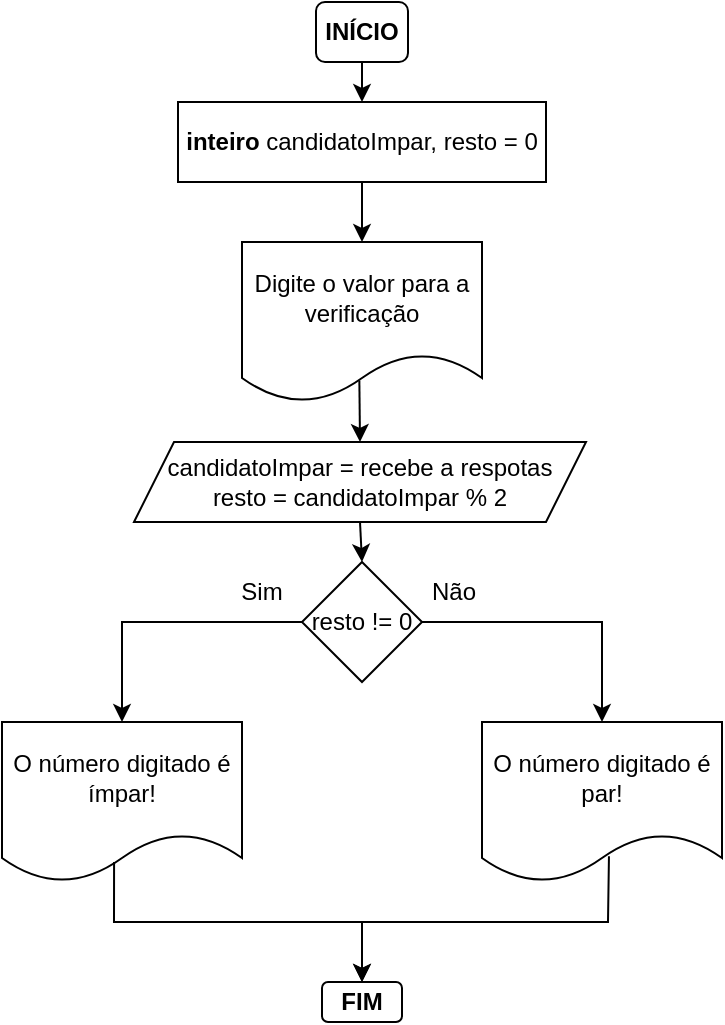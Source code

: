 <mxfile version="24.7.6">
  <diagram id="AShRuDKvXUpA72YWP4Kr" name="Page-1">
    <mxGraphModel dx="756" dy="379" grid="1" gridSize="10" guides="1" tooltips="1" connect="1" arrows="1" fold="1" page="1" pageScale="1" pageWidth="827" pageHeight="1169" math="0" shadow="0">
      <root>
        <mxCell id="0" />
        <mxCell id="1" parent="0" />
        <mxCell id="BXyJfayDT3r1rnAzf_f8-1" value="&lt;b&gt;INÍCIO&lt;/b&gt;" style="rounded=1;whiteSpace=wrap;html=1;" parent="1" vertex="1">
          <mxGeometry x="391" y="40" width="46" height="30" as="geometry" />
        </mxCell>
        <mxCell id="BXyJfayDT3r1rnAzf_f8-3" value="&lt;b&gt;inteiro &lt;/b&gt;candidatoImpar, resto = 0" style="rounded=0;whiteSpace=wrap;html=1;" parent="1" vertex="1">
          <mxGeometry x="322" y="90" width="184" height="40" as="geometry" />
        </mxCell>
        <mxCell id="BXyJfayDT3r1rnAzf_f8-4" value="Digite o valor para a verificação" style="shape=document;whiteSpace=wrap;html=1;boundedLbl=1;" parent="1" vertex="1">
          <mxGeometry x="354" y="160" width="120" height="80" as="geometry" />
        </mxCell>
        <mxCell id="BXyJfayDT3r1rnAzf_f8-5" value="&lt;div&gt;candidatoImpar = recebe a respotas&lt;/div&gt;&lt;div&gt;resto = candidatoImpar % 2&lt;br&gt; &lt;/div&gt;" style="shape=parallelogram;perimeter=parallelogramPerimeter;whiteSpace=wrap;html=1;fixedSize=1;" parent="1" vertex="1">
          <mxGeometry x="300" y="260" width="226" height="40" as="geometry" />
        </mxCell>
        <mxCell id="BXyJfayDT3r1rnAzf_f8-6" value="resto != 0" style="rhombus;whiteSpace=wrap;html=1;" parent="1" vertex="1">
          <mxGeometry x="384" y="320" width="60" height="60" as="geometry" />
        </mxCell>
        <mxCell id="BXyJfayDT3r1rnAzf_f8-8" value="O número digitado é ímpar!" style="shape=document;whiteSpace=wrap;html=1;boundedLbl=1;" parent="1" vertex="1">
          <mxGeometry x="234" y="400" width="120" height="80" as="geometry" />
        </mxCell>
        <mxCell id="BXyJfayDT3r1rnAzf_f8-9" value="&lt;font style=&quot;vertical-align: inherit;&quot;&gt;&lt;font style=&quot;vertical-align: inherit;&quot;&gt;&lt;font style=&quot;vertical-align: inherit;&quot;&gt;&lt;font style=&quot;vertical-align: inherit;&quot;&gt;O número digitado é par!&lt;/font&gt;&lt;/font&gt;&lt;/font&gt;&lt;/font&gt;" style="shape=document;whiteSpace=wrap;html=1;boundedLbl=1;" parent="1" vertex="1">
          <mxGeometry x="474" y="400" width="120" height="80" as="geometry" />
        </mxCell>
        <mxCell id="BXyJfayDT3r1rnAzf_f8-10" value="&lt;b&gt;FIM&lt;/b&gt;" style="rounded=1;whiteSpace=wrap;html=1;" parent="1" vertex="1">
          <mxGeometry x="394" y="530" width="40" height="20" as="geometry" />
        </mxCell>
        <mxCell id="BXyJfayDT3r1rnAzf_f8-11" value="" style="endArrow=classic;html=1;rounded=0;exitX=0.5;exitY=1;exitDx=0;exitDy=0;entryX=0.5;entryY=0;entryDx=0;entryDy=0;" parent="1" source="BXyJfayDT3r1rnAzf_f8-1" target="BXyJfayDT3r1rnAzf_f8-3" edge="1">
          <mxGeometry width="50" height="50" relative="1" as="geometry">
            <mxPoint x="200" y="240" as="sourcePoint" />
            <mxPoint x="250" y="190" as="targetPoint" />
          </mxGeometry>
        </mxCell>
        <mxCell id="BXyJfayDT3r1rnAzf_f8-12" value="" style="endArrow=classic;html=1;rounded=0;exitX=0.5;exitY=1;exitDx=0;exitDy=0;entryX=0.5;entryY=0;entryDx=0;entryDy=0;" parent="1" source="BXyJfayDT3r1rnAzf_f8-3" target="BXyJfayDT3r1rnAzf_f8-4" edge="1">
          <mxGeometry width="50" height="50" relative="1" as="geometry">
            <mxPoint x="270" y="240" as="sourcePoint" />
            <mxPoint x="250" y="190" as="targetPoint" />
          </mxGeometry>
        </mxCell>
        <mxCell id="BXyJfayDT3r1rnAzf_f8-13" value="" style="endArrow=classic;html=1;rounded=0;exitX=0.489;exitY=0.865;exitDx=0;exitDy=0;exitPerimeter=0;entryX=0.5;entryY=0;entryDx=0;entryDy=0;" parent="1" source="BXyJfayDT3r1rnAzf_f8-4" target="BXyJfayDT3r1rnAzf_f8-5" edge="1">
          <mxGeometry width="50" height="50" relative="1" as="geometry">
            <mxPoint x="320" y="250" as="sourcePoint" />
            <mxPoint x="250" y="190" as="targetPoint" />
          </mxGeometry>
        </mxCell>
        <mxCell id="BXyJfayDT3r1rnAzf_f8-14" value="" style="endArrow=classic;html=1;rounded=0;exitX=0.5;exitY=1;exitDx=0;exitDy=0;entryX=0.5;entryY=0;entryDx=0;entryDy=0;" parent="1" source="BXyJfayDT3r1rnAzf_f8-5" target="BXyJfayDT3r1rnAzf_f8-6" edge="1">
          <mxGeometry width="50" height="50" relative="1" as="geometry">
            <mxPoint x="200" y="240" as="sourcePoint" />
            <mxPoint x="250" y="190" as="targetPoint" />
          </mxGeometry>
        </mxCell>
        <mxCell id="BXyJfayDT3r1rnAzf_f8-15" value="" style="endArrow=classic;html=1;rounded=0;exitX=0;exitY=0.5;exitDx=0;exitDy=0;entryX=0.5;entryY=0;entryDx=0;entryDy=0;" parent="1" source="BXyJfayDT3r1rnAzf_f8-6" target="BXyJfayDT3r1rnAzf_f8-8" edge="1">
          <mxGeometry width="50" height="50" relative="1" as="geometry">
            <mxPoint x="200" y="240" as="sourcePoint" />
            <mxPoint x="250" y="190" as="targetPoint" />
            <Array as="points">
              <mxPoint x="294" y="350" />
            </Array>
          </mxGeometry>
        </mxCell>
        <mxCell id="BXyJfayDT3r1rnAzf_f8-16" value="" style="endArrow=classic;html=1;rounded=0;exitX=1;exitY=0.5;exitDx=0;exitDy=0;entryX=0.5;entryY=0;entryDx=0;entryDy=0;" parent="1" source="BXyJfayDT3r1rnAzf_f8-6" target="BXyJfayDT3r1rnAzf_f8-9" edge="1">
          <mxGeometry width="50" height="50" relative="1" as="geometry">
            <mxPoint x="620" y="340" as="sourcePoint" />
            <mxPoint x="670" y="290" as="targetPoint" />
            <Array as="points">
              <mxPoint x="534" y="350" />
            </Array>
          </mxGeometry>
        </mxCell>
        <mxCell id="BXyJfayDT3r1rnAzf_f8-17" value="Sim" style="text;html=1;strokeColor=none;fillColor=none;align=center;verticalAlign=middle;whiteSpace=wrap;rounded=0;" parent="1" vertex="1">
          <mxGeometry x="334" y="320" width="60" height="30" as="geometry" />
        </mxCell>
        <mxCell id="BXyJfayDT3r1rnAzf_f8-18" value="Não" style="text;html=1;strokeColor=none;fillColor=none;align=center;verticalAlign=middle;whiteSpace=wrap;rounded=0;" parent="1" vertex="1">
          <mxGeometry x="430" y="320" width="60" height="30" as="geometry" />
        </mxCell>
        <mxCell id="BXyJfayDT3r1rnAzf_f8-19" value="" style="endArrow=classic;html=1;rounded=0;exitX=0.467;exitY=0.875;exitDx=0;exitDy=0;exitPerimeter=0;entryX=0.5;entryY=0;entryDx=0;entryDy=0;" parent="1" source="BXyJfayDT3r1rnAzf_f8-8" target="BXyJfayDT3r1rnAzf_f8-10" edge="1">
          <mxGeometry width="50" height="50" relative="1" as="geometry">
            <mxPoint x="200" y="390" as="sourcePoint" />
            <mxPoint x="250" y="340" as="targetPoint" />
            <Array as="points">
              <mxPoint x="290" y="500" />
              <mxPoint x="414" y="500" />
            </Array>
          </mxGeometry>
        </mxCell>
        <mxCell id="BXyJfayDT3r1rnAzf_f8-20" value="" style="endArrow=classic;html=1;rounded=0;exitX=0.529;exitY=0.839;exitDx=0;exitDy=0;exitPerimeter=0;" parent="1" source="BXyJfayDT3r1rnAzf_f8-9" edge="1">
          <mxGeometry width="50" height="50" relative="1" as="geometry">
            <mxPoint x="200" y="390" as="sourcePoint" />
            <mxPoint x="414" y="530" as="targetPoint" />
            <Array as="points">
              <mxPoint x="537" y="500" />
              <mxPoint x="414" y="500" />
            </Array>
          </mxGeometry>
        </mxCell>
      </root>
    </mxGraphModel>
  </diagram>
</mxfile>
